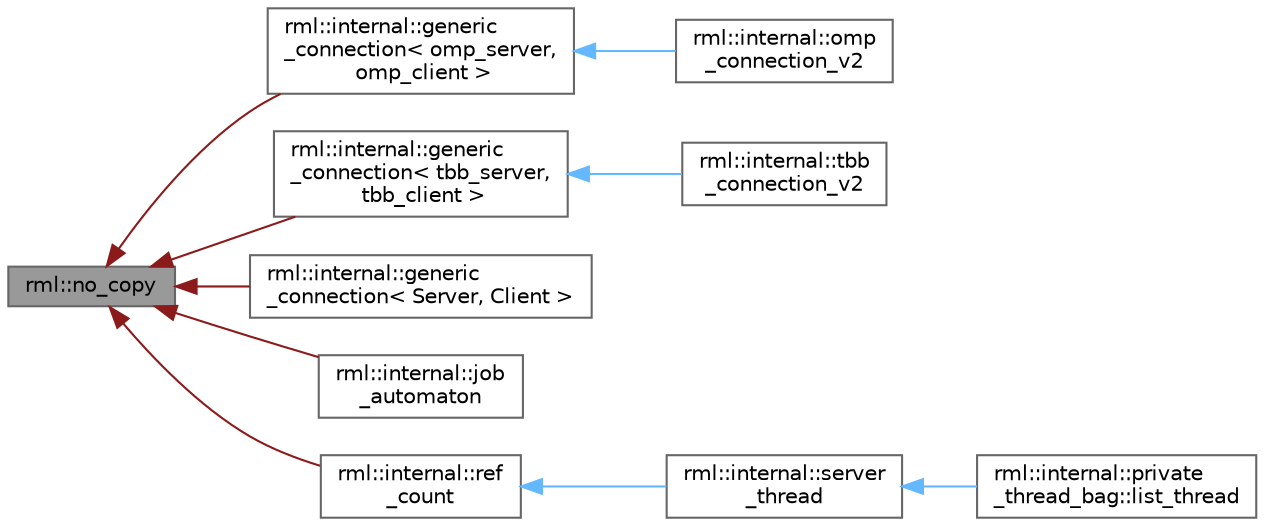 digraph "rml::no_copy"
{
 // LATEX_PDF_SIZE
  bgcolor="transparent";
  edge [fontname=Helvetica,fontsize=10,labelfontname=Helvetica,labelfontsize=10];
  node [fontname=Helvetica,fontsize=10,shape=box,height=0.2,width=0.4];
  rankdir="LR";
  Node1 [id="Node000001",label="rml::no_copy",height=0.2,width=0.4,color="gray40", fillcolor="grey60", style="filled", fontcolor="black",tooltip="Base class for denying assignment and copy constructor."];
  Node1 -> Node2 [id="edge10_Node000001_Node000002",dir="back",color="firebrick4",style="solid",tooltip=" "];
  Node2 [id="Node000002",label="rml::internal::generic\l_connection\< omp_server,\l omp_client \>",height=0.2,width=0.4,color="gray40", fillcolor="white", style="filled",URL="$classrml_1_1internal_1_1generic__connection.html",tooltip=" "];
  Node2 -> Node3 [id="edge11_Node000002_Node000003",dir="back",color="steelblue1",style="solid",tooltip=" "];
  Node3 [id="Node000003",label="rml::internal::omp\l_connection_v2",height=0.2,width=0.4,color="gray40", fillcolor="white", style="filled",URL="$classrml_1_1internal_1_1omp__connection__v2.html",tooltip=" "];
  Node1 -> Node4 [id="edge12_Node000001_Node000004",dir="back",color="firebrick4",style="solid",tooltip=" "];
  Node4 [id="Node000004",label="rml::internal::generic\l_connection\< tbb_server,\l tbb_client \>",height=0.2,width=0.4,color="gray40", fillcolor="white", style="filled",URL="$classrml_1_1internal_1_1generic__connection.html",tooltip=" "];
  Node4 -> Node5 [id="edge13_Node000004_Node000005",dir="back",color="steelblue1",style="solid",tooltip=" "];
  Node5 [id="Node000005",label="rml::internal::tbb\l_connection_v2",height=0.2,width=0.4,color="gray40", fillcolor="white", style="filled",URL="$classrml_1_1internal_1_1tbb__connection__v2.html",tooltip="Represents a server/client binding."];
  Node1 -> Node6 [id="edge14_Node000001_Node000006",dir="back",color="firebrick4",style="solid",tooltip=" "];
  Node6 [id="Node000006",label="rml::internal::generic\l_connection\< Server, Client \>",height=0.2,width=0.4,color="gray40", fillcolor="white", style="filled",URL="$classrml_1_1internal_1_1generic__connection.html",tooltip=" "];
  Node1 -> Node7 [id="edge15_Node000001_Node000007",dir="back",color="firebrick4",style="solid",tooltip=" "];
  Node7 [id="Node000007",label="rml::internal::job\l_automaton",height=0.2,width=0.4,color="gray40", fillcolor="white", style="filled",URL="$classrml_1_1internal_1_1job__automaton.html",tooltip="Finite state machine."];
  Node1 -> Node8 [id="edge16_Node000001_Node000008",dir="back",color="firebrick4",style="solid",tooltip=" "];
  Node8 [id="Node000008",label="rml::internal::ref\l_count",height=0.2,width=0.4,color="gray40", fillcolor="white", style="filled",URL="$classrml_1_1internal_1_1ref__count.html",tooltip="A reference count."];
  Node8 -> Node9 [id="edge17_Node000008_Node000009",dir="back",color="steelblue1",style="solid",tooltip=" "];
  Node9 [id="Node000009",label="rml::internal::server\l_thread",height=0.2,width=0.4,color="gray40", fillcolor="white", style="filled",URL="$classrml_1_1internal_1_1server__thread.html",tooltip="Per thread information"];
  Node9 -> Node10 [id="edge18_Node000009_Node000010",dir="back",color="steelblue1",style="solid",tooltip=" "];
  Node10 [id="Node000010",label="rml::internal::private\l_thread_bag::list_thread",height=0.2,width=0.4,color="gray40", fillcolor="white", style="filled",URL="$structrml_1_1internal_1_1private__thread__bag_1_1list__thread.html",tooltip=" "];
}
